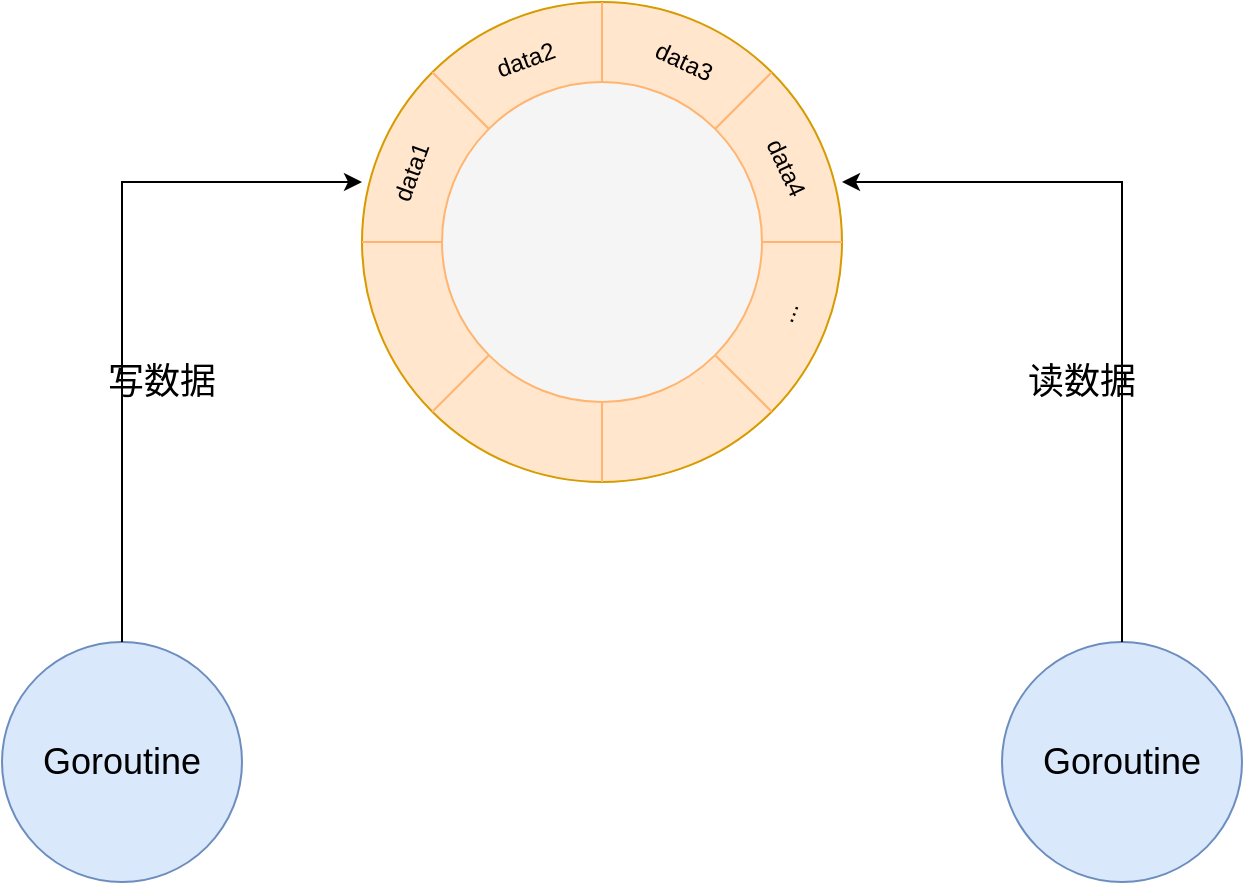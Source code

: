<mxfile version="25.0.3">
  <diagram name="第 1 页" id="2eZx27Ocn30Se04imaJ9">
    <mxGraphModel dx="1010" dy="2974" grid="1" gridSize="10" guides="1" tooltips="1" connect="1" arrows="1" fold="1" page="1" pageScale="1" pageWidth="3200" pageHeight="2400" math="0" shadow="0">
      <root>
        <mxCell id="0" />
        <mxCell id="1" parent="0" />
        <mxCell id="1zfNpxRRPsf9pJcdw0uy-30" value="" style="ellipse;whiteSpace=wrap;html=1;aspect=fixed;fillColor=#ffe6cc;strokeColor=#d79b00;" vertex="1" parent="1">
          <mxGeometry x="640" y="-160" width="240" height="240" as="geometry" />
        </mxCell>
        <mxCell id="1zfNpxRRPsf9pJcdw0uy-2" value="&lt;font style=&quot;font-size: 18px;&quot;&gt;Goroutine&lt;/font&gt;" style="ellipse;whiteSpace=wrap;html=1;aspect=fixed;fillColor=#dae8fc;strokeColor=#6c8ebf;" vertex="1" parent="1">
          <mxGeometry x="460" y="160" width="120" height="120" as="geometry" />
        </mxCell>
        <mxCell id="1zfNpxRRPsf9pJcdw0uy-3" value="&lt;font style=&quot;font-size: 18px;&quot;&gt;Goroutine&lt;/font&gt;" style="ellipse;whiteSpace=wrap;html=1;aspect=fixed;fillColor=#dae8fc;strokeColor=#6c8ebf;" vertex="1" parent="1">
          <mxGeometry x="960" y="160" width="120" height="120" as="geometry" />
        </mxCell>
        <mxCell id="1zfNpxRRPsf9pJcdw0uy-12" value="&lt;font style=&quot;font-size: 18px;&quot;&gt;写数据&lt;/font&gt;" style="text;html=1;align=center;verticalAlign=middle;whiteSpace=wrap;rounded=0;" vertex="1" parent="1">
          <mxGeometry x="480" width="120" height="60" as="geometry" />
        </mxCell>
        <mxCell id="1zfNpxRRPsf9pJcdw0uy-15" value="&lt;font style=&quot;font-size: 18px;&quot;&gt;读数据&lt;/font&gt;" style="text;html=1;align=center;verticalAlign=middle;whiteSpace=wrap;rounded=0;" vertex="1" parent="1">
          <mxGeometry x="940" width="120" height="60" as="geometry" />
        </mxCell>
        <mxCell id="1zfNpxRRPsf9pJcdw0uy-38" value="" style="endArrow=none;html=1;rounded=0;entryX=1;entryY=1;entryDx=0;entryDy=0;exitX=0;exitY=0;exitDx=0;exitDy=0;strokeColor=#FFB570;" edge="1" parent="1" source="1zfNpxRRPsf9pJcdw0uy-30" target="1zfNpxRRPsf9pJcdw0uy-30">
          <mxGeometry width="50" height="50" relative="1" as="geometry">
            <mxPoint x="664" y="-116" as="sourcePoint" />
            <mxPoint x="700" y="-80" as="targetPoint" />
          </mxGeometry>
        </mxCell>
        <mxCell id="1zfNpxRRPsf9pJcdw0uy-40" value="" style="endArrow=none;html=1;rounded=0;entryX=1;entryY=0;entryDx=0;entryDy=0;exitX=0;exitY=1;exitDx=0;exitDy=0;strokeColor=#FFB570;" edge="1" parent="1" source="1zfNpxRRPsf9pJcdw0uy-30" target="1zfNpxRRPsf9pJcdw0uy-30">
          <mxGeometry width="50" height="50" relative="1" as="geometry">
            <mxPoint x="675" y="-104" as="sourcePoint" />
            <mxPoint x="855" y="55" as="targetPoint" />
          </mxGeometry>
        </mxCell>
        <mxCell id="1zfNpxRRPsf9pJcdw0uy-41" value="" style="endArrow=none;html=1;rounded=0;entryX=0.5;entryY=1;entryDx=0;entryDy=0;exitX=0.5;exitY=0;exitDx=0;exitDy=0;strokeColor=#FFB570;" edge="1" parent="1" source="1zfNpxRRPsf9pJcdw0uy-30" target="1zfNpxRRPsf9pJcdw0uy-30">
          <mxGeometry width="50" height="50" relative="1" as="geometry">
            <mxPoint x="675" y="-104" as="sourcePoint" />
            <mxPoint x="855" y="55" as="targetPoint" />
          </mxGeometry>
        </mxCell>
        <mxCell id="1zfNpxRRPsf9pJcdw0uy-42" value="" style="endArrow=none;html=1;rounded=0;entryX=1;entryY=0.5;entryDx=0;entryDy=0;exitX=0;exitY=0.5;exitDx=0;exitDy=0;strokeColor=#FFB570;" edge="1" parent="1" source="1zfNpxRRPsf9pJcdw0uy-30" target="1zfNpxRRPsf9pJcdw0uy-30">
          <mxGeometry width="50" height="50" relative="1" as="geometry">
            <mxPoint x="685" y="-94" as="sourcePoint" />
            <mxPoint x="865" y="65" as="targetPoint" />
          </mxGeometry>
        </mxCell>
        <mxCell id="1zfNpxRRPsf9pJcdw0uy-37" value="" style="ellipse;whiteSpace=wrap;html=1;aspect=fixed;strokeColor=#FFB570;fillColor=#f5f5f5;fontColor=#333333;" vertex="1" parent="1">
          <mxGeometry x="680" y="-120" width="160" height="160" as="geometry" />
        </mxCell>
        <mxCell id="1zfNpxRRPsf9pJcdw0uy-44" style="edgeStyle=orthogonalEdgeStyle;rounded=0;orthogonalLoop=1;jettySize=auto;html=1;exitX=0.5;exitY=0;exitDx=0;exitDy=0;entryX=0;entryY=0.375;entryDx=0;entryDy=0;entryPerimeter=0;" edge="1" parent="1" source="1zfNpxRRPsf9pJcdw0uy-2" target="1zfNpxRRPsf9pJcdw0uy-30">
          <mxGeometry relative="1" as="geometry" />
        </mxCell>
        <mxCell id="1zfNpxRRPsf9pJcdw0uy-46" style="edgeStyle=orthogonalEdgeStyle;rounded=0;orthogonalLoop=1;jettySize=auto;html=1;exitX=0.5;exitY=0;exitDx=0;exitDy=0;entryX=1;entryY=0.375;entryDx=0;entryDy=0;entryPerimeter=0;" edge="1" parent="1" source="1zfNpxRRPsf9pJcdw0uy-3" target="1zfNpxRRPsf9pJcdw0uy-30">
          <mxGeometry relative="1" as="geometry" />
        </mxCell>
        <mxCell id="1zfNpxRRPsf9pJcdw0uy-47" value="data1" style="text;html=1;align=center;verticalAlign=middle;whiteSpace=wrap;rounded=0;rotation=-70;" vertex="1" parent="1">
          <mxGeometry x="640" y="-90" width="50" height="30" as="geometry" />
        </mxCell>
        <mxCell id="1zfNpxRRPsf9pJcdw0uy-50" value="..." style="text;html=1;align=center;verticalAlign=middle;whiteSpace=wrap;rounded=0;rotation=-70;" vertex="1" parent="1">
          <mxGeometry x="828" y="-20" width="50" height="30" as="geometry" />
        </mxCell>
        <mxCell id="1zfNpxRRPsf9pJcdw0uy-51" value="data2" style="text;html=1;align=center;verticalAlign=middle;whiteSpace=wrap;rounded=0;rotation=-20;" vertex="1" parent="1">
          <mxGeometry x="697" y="-146" width="50" height="30" as="geometry" />
        </mxCell>
        <mxCell id="1zfNpxRRPsf9pJcdw0uy-52" value="data3" style="text;html=1;align=center;verticalAlign=middle;whiteSpace=wrap;rounded=0;rotation=25;" vertex="1" parent="1">
          <mxGeometry x="776" y="-145" width="50" height="30" as="geometry" />
        </mxCell>
        <mxCell id="1zfNpxRRPsf9pJcdw0uy-53" value="data4" style="text;html=1;align=center;verticalAlign=middle;whiteSpace=wrap;rounded=0;rotation=65;" vertex="1" parent="1">
          <mxGeometry x="827" y="-92" width="50" height="30" as="geometry" />
        </mxCell>
      </root>
    </mxGraphModel>
  </diagram>
</mxfile>
